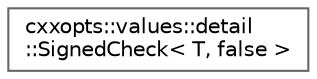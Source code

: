 digraph "Graphical Class Hierarchy"
{
 // LATEX_PDF_SIZE
  bgcolor="transparent";
  edge [fontname=Helvetica,fontsize=10,labelfontname=Helvetica,labelfontsize=10];
  node [fontname=Helvetica,fontsize=10,shape=box,height=0.2,width=0.4];
  rankdir="LR";
  Node0 [id="Node000000",label="cxxopts::values::detail\l::SignedCheck\< T, false \>",height=0.2,width=0.4,color="grey40", fillcolor="white", style="filled",URL="$structcxxopts_1_1values_1_1detail_1_1_signed_check_3_01_t_00_01false_01_4.html",tooltip=" "];
}
